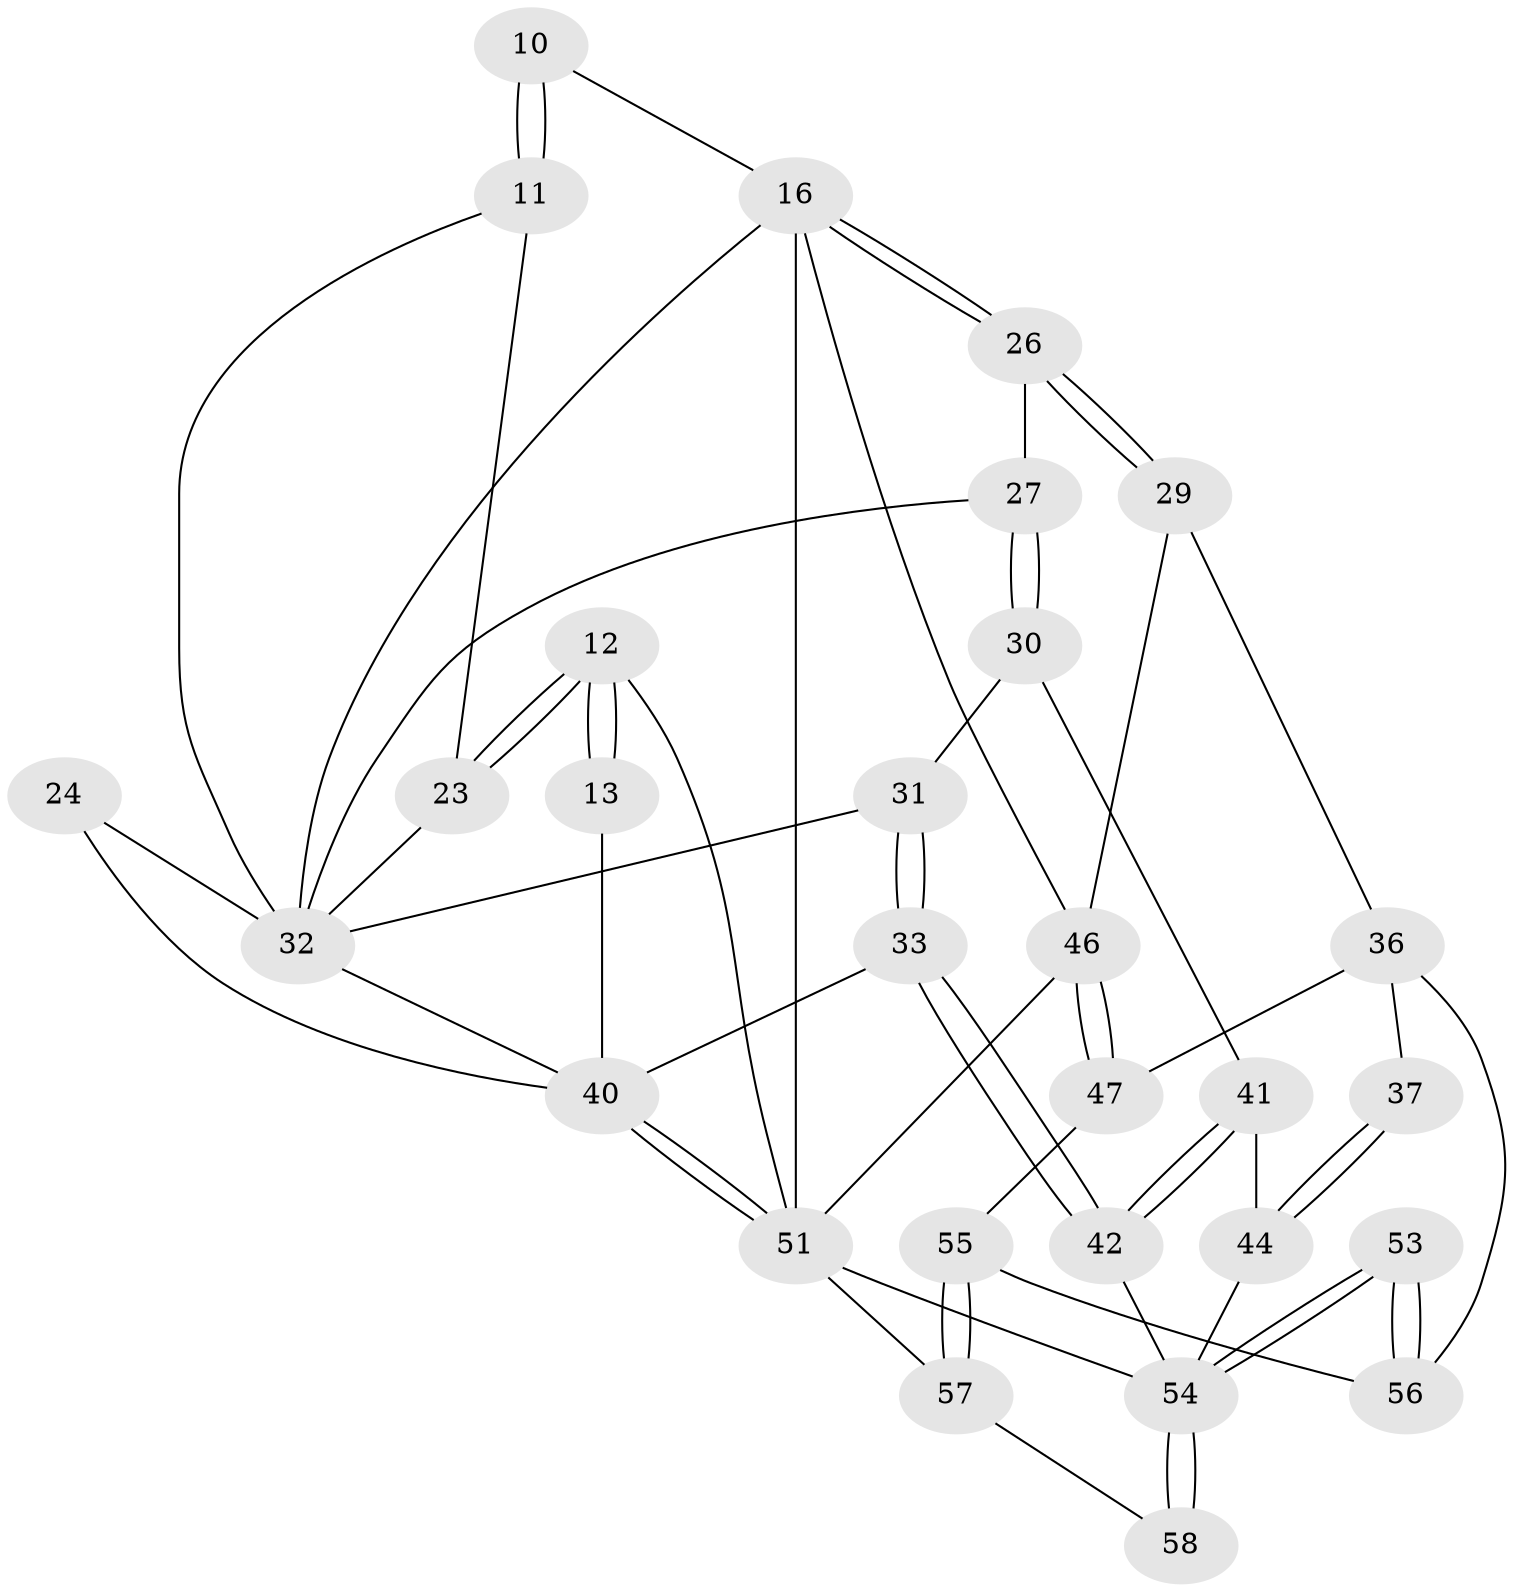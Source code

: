 // original degree distribution, {3: 0.034482758620689655, 4: 0.25862068965517243, 5: 0.4827586206896552, 6: 0.22413793103448276}
// Generated by graph-tools (version 1.1) at 2025/00/03/09/25 05:00:46]
// undirected, 29 vertices, 64 edges
graph export_dot {
graph [start="1"]
  node [color=gray90,style=filled];
  10 [pos="+0.5177010056663961+0.10699331238663176",super="+2"];
  11 [pos="+0.3593935924618155+0.2351554615327204",super="+7"];
  12 [pos="+0+0.27683500654298865",super="+9+5"];
  13 [pos="+0+0.27567139829569537"];
  16 [pos="+0.7121762675110059+0.4001382715746278",super="+15+3"];
  23 [pos="+0.14401091466207266+0.28830560973785985",super="+8"];
  24 [pos="+0+0.6084863079050581"];
  26 [pos="+0.7055115711672929+0.5034176429052035"];
  27 [pos="+0.531722638777131+0.5810307403691969"];
  29 [pos="+0.7415135101125677+0.5578584694904171"];
  30 [pos="+0.487937015518418+0.6790317470609775"];
  31 [pos="+0.35973487011062383+0.6821600888719781"];
  32 [pos="+0.1646575206021427+0.587907203099496",super="+22"];
  33 [pos="+0.28155421814677417+0.7732033150357182"];
  36 [pos="+0.6685696231906934+0.7877149147261459",super="+35"];
  37 [pos="+0.6022973990762944+0.8027011327608845"];
  40 [pos="+0+0.9950468419855989",super="+34+25"];
  41 [pos="+0.4097231129816456+0.8103447459270582",super="+39"];
  42 [pos="+0.33080894261024857+0.8734389383678528"];
  44 [pos="+0.5372403379693099+0.9132210869837203",super="+43+38"];
  46 [pos="+1+0.8770861137141619",super="+28"];
  47 [pos="+0.8841580677343979+0.8661767102142358"];
  51 [pos="+0+1",super="+45"];
  53 [pos="+0.6113295452865646+0.9641693492856934"];
  54 [pos="+0.5662260868229873+1",super="+48+49+50"];
  55 [pos="+0.7691005221866095+0.9366314539795165"];
  56 [pos="+0.7177984758751195+0.9032093666485318",super="+52"];
  57 [pos="+0.6995636623824879+1"];
  58 [pos="+0.5941282382362927+1"];
  10 -- 11 [weight=2];
  10 -- 11;
  10 -- 16 [weight=2];
  11 -- 23;
  11 -- 32;
  12 -- 13 [weight=2];
  12 -- 13;
  12 -- 23 [weight=2];
  12 -- 23;
  12 -- 51 [weight=2];
  13 -- 40;
  16 -- 26;
  16 -- 26;
  16 -- 46;
  16 -- 51;
  16 -- 32;
  23 -- 32;
  24 -- 32 [weight=2];
  24 -- 40;
  26 -- 27;
  26 -- 29;
  26 -- 29;
  27 -- 30;
  27 -- 30;
  27 -- 32;
  29 -- 46;
  29 -- 36;
  30 -- 31;
  30 -- 41;
  31 -- 33;
  31 -- 33;
  31 -- 32;
  32 -- 40;
  33 -- 42;
  33 -- 42;
  33 -- 40;
  36 -- 37;
  36 -- 56;
  36 -- 47;
  37 -- 44 [weight=2];
  37 -- 44;
  40 -- 51;
  40 -- 51;
  41 -- 42;
  41 -- 42;
  41 -- 44 [weight=2];
  42 -- 54;
  44 -- 54;
  46 -- 47;
  46 -- 47;
  46 -- 51 [weight=2];
  47 -- 55;
  51 -- 57;
  51 -- 54;
  53 -- 54;
  53 -- 54;
  53 -- 56 [weight=2];
  53 -- 56;
  54 -- 58 [weight=2];
  54 -- 58;
  55 -- 56;
  55 -- 57;
  55 -- 57;
  57 -- 58;
}
